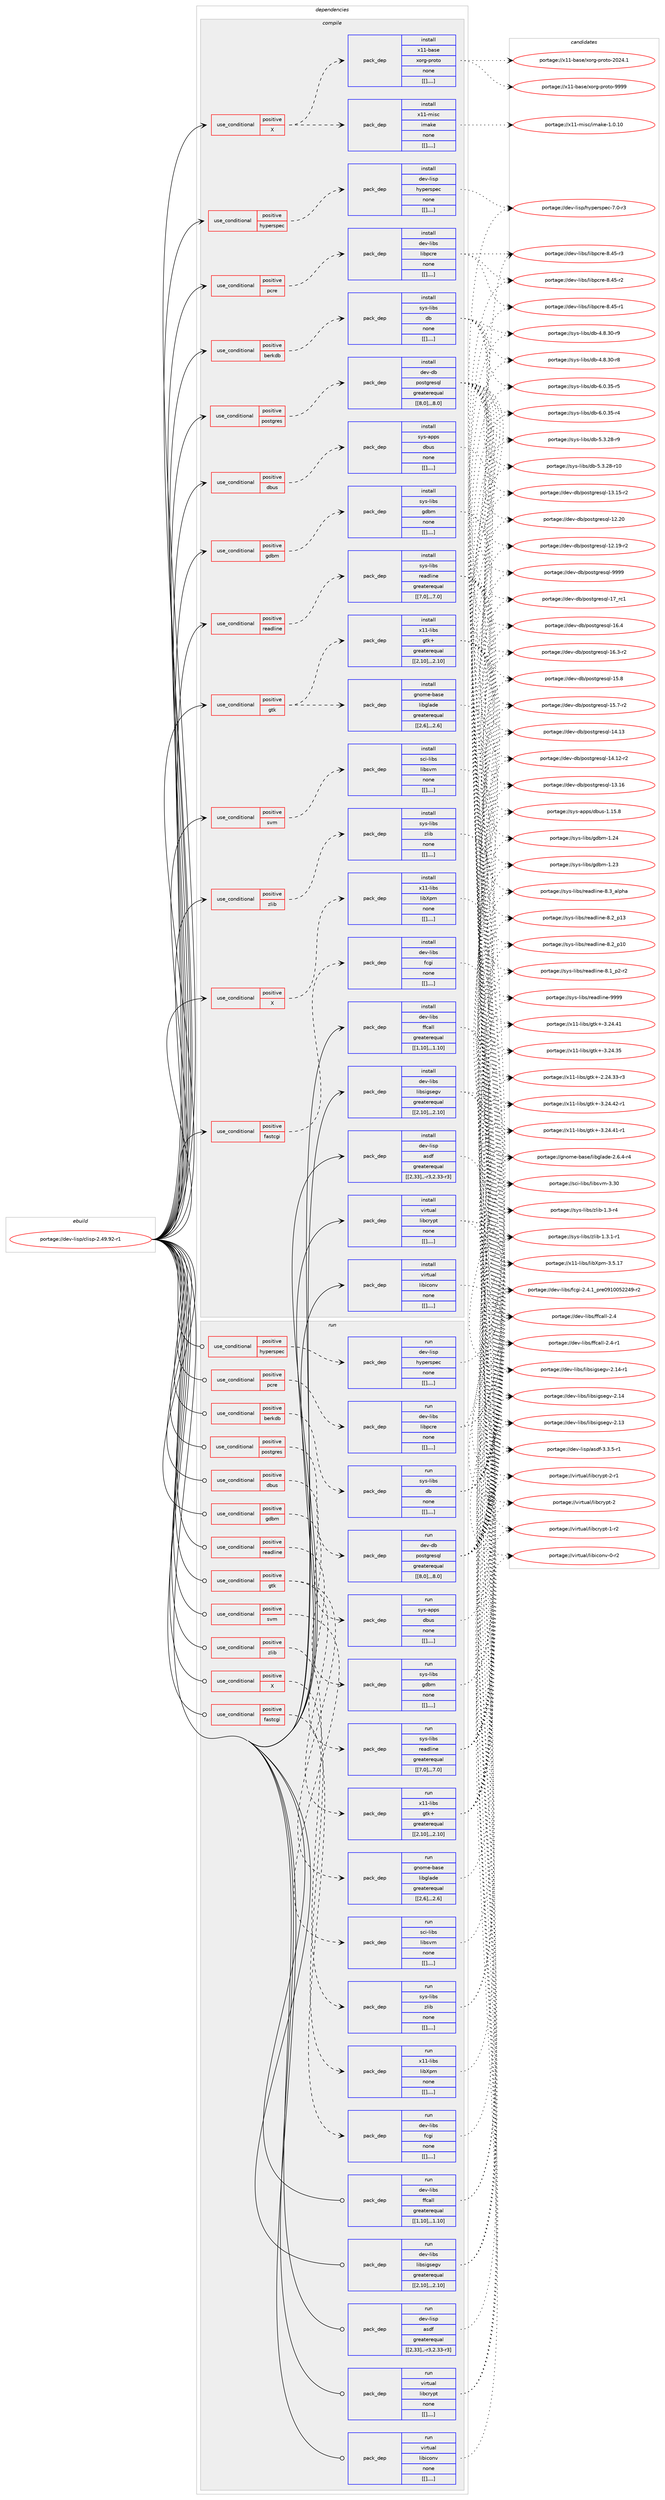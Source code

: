 digraph prolog {

# *************
# Graph options
# *************

newrank=true;
concentrate=true;
compound=true;
graph [rankdir=LR,fontname=Helvetica,fontsize=10,ranksep=1.5];#, ranksep=2.5, nodesep=0.2];
edge  [arrowhead=vee];
node  [fontname=Helvetica,fontsize=10];

# **********
# The ebuild
# **********

subgraph cluster_leftcol {
color=gray;
label=<<i>ebuild</i>>;
id [label="portage://dev-lisp/clisp-2.49.92-r1", color=red, width=4, href="../dev-lisp/clisp-2.49.92-r1.svg"];
}

# ****************
# The dependencies
# ****************

subgraph cluster_midcol {
color=gray;
label=<<i>dependencies</i>>;
subgraph cluster_compile {
fillcolor="#eeeeee";
style=filled;
label=<<i>compile</i>>;
subgraph cond29333 {
dependency116815 [label=<<TABLE BORDER="0" CELLBORDER="1" CELLSPACING="0" CELLPADDING="4"><TR><TD ROWSPAN="3" CELLPADDING="10">use_conditional</TD></TR><TR><TD>positive</TD></TR><TR><TD>X</TD></TR></TABLE>>, shape=none, color=red];
subgraph pack86314 {
dependency116816 [label=<<TABLE BORDER="0" CELLBORDER="1" CELLSPACING="0" CELLPADDING="4" WIDTH="220"><TR><TD ROWSPAN="6" CELLPADDING="30">pack_dep</TD></TR><TR><TD WIDTH="110">install</TD></TR><TR><TD>x11-base</TD></TR><TR><TD>xorg-proto</TD></TR><TR><TD>none</TD></TR><TR><TD>[[],,,,]</TD></TR></TABLE>>, shape=none, color=blue];
}
dependency116815:e -> dependency116816:w [weight=20,style="dashed",arrowhead="vee"];
subgraph pack86315 {
dependency116817 [label=<<TABLE BORDER="0" CELLBORDER="1" CELLSPACING="0" CELLPADDING="4" WIDTH="220"><TR><TD ROWSPAN="6" CELLPADDING="30">pack_dep</TD></TR><TR><TD WIDTH="110">install</TD></TR><TR><TD>x11-misc</TD></TR><TR><TD>imake</TD></TR><TR><TD>none</TD></TR><TR><TD>[[],,,,]</TD></TR></TABLE>>, shape=none, color=blue];
}
dependency116815:e -> dependency116817:w [weight=20,style="dashed",arrowhead="vee"];
}
id:e -> dependency116815:w [weight=20,style="solid",arrowhead="vee"];
subgraph cond29334 {
dependency116818 [label=<<TABLE BORDER="0" CELLBORDER="1" CELLSPACING="0" CELLPADDING="4"><TR><TD ROWSPAN="3" CELLPADDING="10">use_conditional</TD></TR><TR><TD>positive</TD></TR><TR><TD>X</TD></TR></TABLE>>, shape=none, color=red];
subgraph pack86316 {
dependency116819 [label=<<TABLE BORDER="0" CELLBORDER="1" CELLSPACING="0" CELLPADDING="4" WIDTH="220"><TR><TD ROWSPAN="6" CELLPADDING="30">pack_dep</TD></TR><TR><TD WIDTH="110">install</TD></TR><TR><TD>x11-libs</TD></TR><TR><TD>libXpm</TD></TR><TR><TD>none</TD></TR><TR><TD>[[],,,,]</TD></TR></TABLE>>, shape=none, color=blue];
}
dependency116818:e -> dependency116819:w [weight=20,style="dashed",arrowhead="vee"];
}
id:e -> dependency116818:w [weight=20,style="solid",arrowhead="vee"];
subgraph cond29335 {
dependency116820 [label=<<TABLE BORDER="0" CELLBORDER="1" CELLSPACING="0" CELLPADDING="4"><TR><TD ROWSPAN="3" CELLPADDING="10">use_conditional</TD></TR><TR><TD>positive</TD></TR><TR><TD>berkdb</TD></TR></TABLE>>, shape=none, color=red];
subgraph pack86317 {
dependency116821 [label=<<TABLE BORDER="0" CELLBORDER="1" CELLSPACING="0" CELLPADDING="4" WIDTH="220"><TR><TD ROWSPAN="6" CELLPADDING="30">pack_dep</TD></TR><TR><TD WIDTH="110">install</TD></TR><TR><TD>sys-libs</TD></TR><TR><TD>db</TD></TR><TR><TD>none</TD></TR><TR><TD>[[],,,,]</TD></TR></TABLE>>, shape=none, color=blue];
}
dependency116820:e -> dependency116821:w [weight=20,style="dashed",arrowhead="vee"];
}
id:e -> dependency116820:w [weight=20,style="solid",arrowhead="vee"];
subgraph cond29336 {
dependency116822 [label=<<TABLE BORDER="0" CELLBORDER="1" CELLSPACING="0" CELLPADDING="4"><TR><TD ROWSPAN="3" CELLPADDING="10">use_conditional</TD></TR><TR><TD>positive</TD></TR><TR><TD>dbus</TD></TR></TABLE>>, shape=none, color=red];
subgraph pack86318 {
dependency116823 [label=<<TABLE BORDER="0" CELLBORDER="1" CELLSPACING="0" CELLPADDING="4" WIDTH="220"><TR><TD ROWSPAN="6" CELLPADDING="30">pack_dep</TD></TR><TR><TD WIDTH="110">install</TD></TR><TR><TD>sys-apps</TD></TR><TR><TD>dbus</TD></TR><TR><TD>none</TD></TR><TR><TD>[[],,,,]</TD></TR></TABLE>>, shape=none, color=blue];
}
dependency116822:e -> dependency116823:w [weight=20,style="dashed",arrowhead="vee"];
}
id:e -> dependency116822:w [weight=20,style="solid",arrowhead="vee"];
subgraph cond29337 {
dependency116824 [label=<<TABLE BORDER="0" CELLBORDER="1" CELLSPACING="0" CELLPADDING="4"><TR><TD ROWSPAN="3" CELLPADDING="10">use_conditional</TD></TR><TR><TD>positive</TD></TR><TR><TD>fastcgi</TD></TR></TABLE>>, shape=none, color=red];
subgraph pack86319 {
dependency116825 [label=<<TABLE BORDER="0" CELLBORDER="1" CELLSPACING="0" CELLPADDING="4" WIDTH="220"><TR><TD ROWSPAN="6" CELLPADDING="30">pack_dep</TD></TR><TR><TD WIDTH="110">install</TD></TR><TR><TD>dev-libs</TD></TR><TR><TD>fcgi</TD></TR><TR><TD>none</TD></TR><TR><TD>[[],,,,]</TD></TR></TABLE>>, shape=none, color=blue];
}
dependency116824:e -> dependency116825:w [weight=20,style="dashed",arrowhead="vee"];
}
id:e -> dependency116824:w [weight=20,style="solid",arrowhead="vee"];
subgraph cond29338 {
dependency116826 [label=<<TABLE BORDER="0" CELLBORDER="1" CELLSPACING="0" CELLPADDING="4"><TR><TD ROWSPAN="3" CELLPADDING="10">use_conditional</TD></TR><TR><TD>positive</TD></TR><TR><TD>gdbm</TD></TR></TABLE>>, shape=none, color=red];
subgraph pack86320 {
dependency116827 [label=<<TABLE BORDER="0" CELLBORDER="1" CELLSPACING="0" CELLPADDING="4" WIDTH="220"><TR><TD ROWSPAN="6" CELLPADDING="30">pack_dep</TD></TR><TR><TD WIDTH="110">install</TD></TR><TR><TD>sys-libs</TD></TR><TR><TD>gdbm</TD></TR><TR><TD>none</TD></TR><TR><TD>[[],,,,]</TD></TR></TABLE>>, shape=none, color=blue];
}
dependency116826:e -> dependency116827:w [weight=20,style="dashed",arrowhead="vee"];
}
id:e -> dependency116826:w [weight=20,style="solid",arrowhead="vee"];
subgraph cond29339 {
dependency116828 [label=<<TABLE BORDER="0" CELLBORDER="1" CELLSPACING="0" CELLPADDING="4"><TR><TD ROWSPAN="3" CELLPADDING="10">use_conditional</TD></TR><TR><TD>positive</TD></TR><TR><TD>gtk</TD></TR></TABLE>>, shape=none, color=red];
subgraph pack86321 {
dependency116829 [label=<<TABLE BORDER="0" CELLBORDER="1" CELLSPACING="0" CELLPADDING="4" WIDTH="220"><TR><TD ROWSPAN="6" CELLPADDING="30">pack_dep</TD></TR><TR><TD WIDTH="110">install</TD></TR><TR><TD>x11-libs</TD></TR><TR><TD>gtk+</TD></TR><TR><TD>greaterequal</TD></TR><TR><TD>[[2,10],,,2.10]</TD></TR></TABLE>>, shape=none, color=blue];
}
dependency116828:e -> dependency116829:w [weight=20,style="dashed",arrowhead="vee"];
subgraph pack86322 {
dependency116830 [label=<<TABLE BORDER="0" CELLBORDER="1" CELLSPACING="0" CELLPADDING="4" WIDTH="220"><TR><TD ROWSPAN="6" CELLPADDING="30">pack_dep</TD></TR><TR><TD WIDTH="110">install</TD></TR><TR><TD>gnome-base</TD></TR><TR><TD>libglade</TD></TR><TR><TD>greaterequal</TD></TR><TR><TD>[[2,6],,,2.6]</TD></TR></TABLE>>, shape=none, color=blue];
}
dependency116828:e -> dependency116830:w [weight=20,style="dashed",arrowhead="vee"];
}
id:e -> dependency116828:w [weight=20,style="solid",arrowhead="vee"];
subgraph cond29340 {
dependency116831 [label=<<TABLE BORDER="0" CELLBORDER="1" CELLSPACING="0" CELLPADDING="4"><TR><TD ROWSPAN="3" CELLPADDING="10">use_conditional</TD></TR><TR><TD>positive</TD></TR><TR><TD>hyperspec</TD></TR></TABLE>>, shape=none, color=red];
subgraph pack86323 {
dependency116832 [label=<<TABLE BORDER="0" CELLBORDER="1" CELLSPACING="0" CELLPADDING="4" WIDTH="220"><TR><TD ROWSPAN="6" CELLPADDING="30">pack_dep</TD></TR><TR><TD WIDTH="110">install</TD></TR><TR><TD>dev-lisp</TD></TR><TR><TD>hyperspec</TD></TR><TR><TD>none</TD></TR><TR><TD>[[],,,,]</TD></TR></TABLE>>, shape=none, color=blue];
}
dependency116831:e -> dependency116832:w [weight=20,style="dashed",arrowhead="vee"];
}
id:e -> dependency116831:w [weight=20,style="solid",arrowhead="vee"];
subgraph cond29341 {
dependency116833 [label=<<TABLE BORDER="0" CELLBORDER="1" CELLSPACING="0" CELLPADDING="4"><TR><TD ROWSPAN="3" CELLPADDING="10">use_conditional</TD></TR><TR><TD>positive</TD></TR><TR><TD>pcre</TD></TR></TABLE>>, shape=none, color=red];
subgraph pack86324 {
dependency116834 [label=<<TABLE BORDER="0" CELLBORDER="1" CELLSPACING="0" CELLPADDING="4" WIDTH="220"><TR><TD ROWSPAN="6" CELLPADDING="30">pack_dep</TD></TR><TR><TD WIDTH="110">install</TD></TR><TR><TD>dev-libs</TD></TR><TR><TD>libpcre</TD></TR><TR><TD>none</TD></TR><TR><TD>[[],,,,]</TD></TR></TABLE>>, shape=none, color=blue];
}
dependency116833:e -> dependency116834:w [weight=20,style="dashed",arrowhead="vee"];
}
id:e -> dependency116833:w [weight=20,style="solid",arrowhead="vee"];
subgraph cond29342 {
dependency116835 [label=<<TABLE BORDER="0" CELLBORDER="1" CELLSPACING="0" CELLPADDING="4"><TR><TD ROWSPAN="3" CELLPADDING="10">use_conditional</TD></TR><TR><TD>positive</TD></TR><TR><TD>postgres</TD></TR></TABLE>>, shape=none, color=red];
subgraph pack86325 {
dependency116836 [label=<<TABLE BORDER="0" CELLBORDER="1" CELLSPACING="0" CELLPADDING="4" WIDTH="220"><TR><TD ROWSPAN="6" CELLPADDING="30">pack_dep</TD></TR><TR><TD WIDTH="110">install</TD></TR><TR><TD>dev-db</TD></TR><TR><TD>postgresql</TD></TR><TR><TD>greaterequal</TD></TR><TR><TD>[[8,0],,,8.0]</TD></TR></TABLE>>, shape=none, color=blue];
}
dependency116835:e -> dependency116836:w [weight=20,style="dashed",arrowhead="vee"];
}
id:e -> dependency116835:w [weight=20,style="solid",arrowhead="vee"];
subgraph cond29343 {
dependency116837 [label=<<TABLE BORDER="0" CELLBORDER="1" CELLSPACING="0" CELLPADDING="4"><TR><TD ROWSPAN="3" CELLPADDING="10">use_conditional</TD></TR><TR><TD>positive</TD></TR><TR><TD>readline</TD></TR></TABLE>>, shape=none, color=red];
subgraph pack86326 {
dependency116838 [label=<<TABLE BORDER="0" CELLBORDER="1" CELLSPACING="0" CELLPADDING="4" WIDTH="220"><TR><TD ROWSPAN="6" CELLPADDING="30">pack_dep</TD></TR><TR><TD WIDTH="110">install</TD></TR><TR><TD>sys-libs</TD></TR><TR><TD>readline</TD></TR><TR><TD>greaterequal</TD></TR><TR><TD>[[7,0],,,7.0]</TD></TR></TABLE>>, shape=none, color=blue];
}
dependency116837:e -> dependency116838:w [weight=20,style="dashed",arrowhead="vee"];
}
id:e -> dependency116837:w [weight=20,style="solid",arrowhead="vee"];
subgraph cond29344 {
dependency116839 [label=<<TABLE BORDER="0" CELLBORDER="1" CELLSPACING="0" CELLPADDING="4"><TR><TD ROWSPAN="3" CELLPADDING="10">use_conditional</TD></TR><TR><TD>positive</TD></TR><TR><TD>svm</TD></TR></TABLE>>, shape=none, color=red];
subgraph pack86327 {
dependency116840 [label=<<TABLE BORDER="0" CELLBORDER="1" CELLSPACING="0" CELLPADDING="4" WIDTH="220"><TR><TD ROWSPAN="6" CELLPADDING="30">pack_dep</TD></TR><TR><TD WIDTH="110">install</TD></TR><TR><TD>sci-libs</TD></TR><TR><TD>libsvm</TD></TR><TR><TD>none</TD></TR><TR><TD>[[],,,,]</TD></TR></TABLE>>, shape=none, color=blue];
}
dependency116839:e -> dependency116840:w [weight=20,style="dashed",arrowhead="vee"];
}
id:e -> dependency116839:w [weight=20,style="solid",arrowhead="vee"];
subgraph cond29345 {
dependency116841 [label=<<TABLE BORDER="0" CELLBORDER="1" CELLSPACING="0" CELLPADDING="4"><TR><TD ROWSPAN="3" CELLPADDING="10">use_conditional</TD></TR><TR><TD>positive</TD></TR><TR><TD>zlib</TD></TR></TABLE>>, shape=none, color=red];
subgraph pack86328 {
dependency116842 [label=<<TABLE BORDER="0" CELLBORDER="1" CELLSPACING="0" CELLPADDING="4" WIDTH="220"><TR><TD ROWSPAN="6" CELLPADDING="30">pack_dep</TD></TR><TR><TD WIDTH="110">install</TD></TR><TR><TD>sys-libs</TD></TR><TR><TD>zlib</TD></TR><TR><TD>none</TD></TR><TR><TD>[[],,,,]</TD></TR></TABLE>>, shape=none, color=blue];
}
dependency116841:e -> dependency116842:w [weight=20,style="dashed",arrowhead="vee"];
}
id:e -> dependency116841:w [weight=20,style="solid",arrowhead="vee"];
subgraph pack86329 {
dependency116843 [label=<<TABLE BORDER="0" CELLBORDER="1" CELLSPACING="0" CELLPADDING="4" WIDTH="220"><TR><TD ROWSPAN="6" CELLPADDING="30">pack_dep</TD></TR><TR><TD WIDTH="110">install</TD></TR><TR><TD>dev-libs</TD></TR><TR><TD>ffcall</TD></TR><TR><TD>greaterequal</TD></TR><TR><TD>[[1,10],,,1.10]</TD></TR></TABLE>>, shape=none, color=blue];
}
id:e -> dependency116843:w [weight=20,style="solid",arrowhead="vee"];
subgraph pack86330 {
dependency116844 [label=<<TABLE BORDER="0" CELLBORDER="1" CELLSPACING="0" CELLPADDING="4" WIDTH="220"><TR><TD ROWSPAN="6" CELLPADDING="30">pack_dep</TD></TR><TR><TD WIDTH="110">install</TD></TR><TR><TD>dev-libs</TD></TR><TR><TD>libsigsegv</TD></TR><TR><TD>greaterequal</TD></TR><TR><TD>[[2,10],,,2.10]</TD></TR></TABLE>>, shape=none, color=blue];
}
id:e -> dependency116844:w [weight=20,style="solid",arrowhead="vee"];
subgraph pack86331 {
dependency116845 [label=<<TABLE BORDER="0" CELLBORDER="1" CELLSPACING="0" CELLPADDING="4" WIDTH="220"><TR><TD ROWSPAN="6" CELLPADDING="30">pack_dep</TD></TR><TR><TD WIDTH="110">install</TD></TR><TR><TD>dev-lisp</TD></TR><TR><TD>asdf</TD></TR><TR><TD>greaterequal</TD></TR><TR><TD>[[2,33],,-r3,2.33-r3]</TD></TR></TABLE>>, shape=none, color=blue];
}
id:e -> dependency116845:w [weight=20,style="solid",arrowhead="vee"];
subgraph pack86332 {
dependency116846 [label=<<TABLE BORDER="0" CELLBORDER="1" CELLSPACING="0" CELLPADDING="4" WIDTH="220"><TR><TD ROWSPAN="6" CELLPADDING="30">pack_dep</TD></TR><TR><TD WIDTH="110">install</TD></TR><TR><TD>virtual</TD></TR><TR><TD>libcrypt</TD></TR><TR><TD>none</TD></TR><TR><TD>[[],,,,]</TD></TR></TABLE>>, shape=none, color=blue];
}
id:e -> dependency116846:w [weight=20,style="solid",arrowhead="vee"];
subgraph pack86333 {
dependency116847 [label=<<TABLE BORDER="0" CELLBORDER="1" CELLSPACING="0" CELLPADDING="4" WIDTH="220"><TR><TD ROWSPAN="6" CELLPADDING="30">pack_dep</TD></TR><TR><TD WIDTH="110">install</TD></TR><TR><TD>virtual</TD></TR><TR><TD>libiconv</TD></TR><TR><TD>none</TD></TR><TR><TD>[[],,,,]</TD></TR></TABLE>>, shape=none, color=blue];
}
id:e -> dependency116847:w [weight=20,style="solid",arrowhead="vee"];
}
subgraph cluster_compileandrun {
fillcolor="#eeeeee";
style=filled;
label=<<i>compile and run</i>>;
}
subgraph cluster_run {
fillcolor="#eeeeee";
style=filled;
label=<<i>run</i>>;
subgraph cond29346 {
dependency116848 [label=<<TABLE BORDER="0" CELLBORDER="1" CELLSPACING="0" CELLPADDING="4"><TR><TD ROWSPAN="3" CELLPADDING="10">use_conditional</TD></TR><TR><TD>positive</TD></TR><TR><TD>X</TD></TR></TABLE>>, shape=none, color=red];
subgraph pack86334 {
dependency116849 [label=<<TABLE BORDER="0" CELLBORDER="1" CELLSPACING="0" CELLPADDING="4" WIDTH="220"><TR><TD ROWSPAN="6" CELLPADDING="30">pack_dep</TD></TR><TR><TD WIDTH="110">run</TD></TR><TR><TD>x11-libs</TD></TR><TR><TD>libXpm</TD></TR><TR><TD>none</TD></TR><TR><TD>[[],,,,]</TD></TR></TABLE>>, shape=none, color=blue];
}
dependency116848:e -> dependency116849:w [weight=20,style="dashed",arrowhead="vee"];
}
id:e -> dependency116848:w [weight=20,style="solid",arrowhead="odot"];
subgraph cond29347 {
dependency116850 [label=<<TABLE BORDER="0" CELLBORDER="1" CELLSPACING="0" CELLPADDING="4"><TR><TD ROWSPAN="3" CELLPADDING="10">use_conditional</TD></TR><TR><TD>positive</TD></TR><TR><TD>berkdb</TD></TR></TABLE>>, shape=none, color=red];
subgraph pack86335 {
dependency116851 [label=<<TABLE BORDER="0" CELLBORDER="1" CELLSPACING="0" CELLPADDING="4" WIDTH="220"><TR><TD ROWSPAN="6" CELLPADDING="30">pack_dep</TD></TR><TR><TD WIDTH="110">run</TD></TR><TR><TD>sys-libs</TD></TR><TR><TD>db</TD></TR><TR><TD>none</TD></TR><TR><TD>[[],,,,]</TD></TR></TABLE>>, shape=none, color=blue];
}
dependency116850:e -> dependency116851:w [weight=20,style="dashed",arrowhead="vee"];
}
id:e -> dependency116850:w [weight=20,style="solid",arrowhead="odot"];
subgraph cond29348 {
dependency116852 [label=<<TABLE BORDER="0" CELLBORDER="1" CELLSPACING="0" CELLPADDING="4"><TR><TD ROWSPAN="3" CELLPADDING="10">use_conditional</TD></TR><TR><TD>positive</TD></TR><TR><TD>dbus</TD></TR></TABLE>>, shape=none, color=red];
subgraph pack86336 {
dependency116853 [label=<<TABLE BORDER="0" CELLBORDER="1" CELLSPACING="0" CELLPADDING="4" WIDTH="220"><TR><TD ROWSPAN="6" CELLPADDING="30">pack_dep</TD></TR><TR><TD WIDTH="110">run</TD></TR><TR><TD>sys-apps</TD></TR><TR><TD>dbus</TD></TR><TR><TD>none</TD></TR><TR><TD>[[],,,,]</TD></TR></TABLE>>, shape=none, color=blue];
}
dependency116852:e -> dependency116853:w [weight=20,style="dashed",arrowhead="vee"];
}
id:e -> dependency116852:w [weight=20,style="solid",arrowhead="odot"];
subgraph cond29349 {
dependency116854 [label=<<TABLE BORDER="0" CELLBORDER="1" CELLSPACING="0" CELLPADDING="4"><TR><TD ROWSPAN="3" CELLPADDING="10">use_conditional</TD></TR><TR><TD>positive</TD></TR><TR><TD>fastcgi</TD></TR></TABLE>>, shape=none, color=red];
subgraph pack86337 {
dependency116855 [label=<<TABLE BORDER="0" CELLBORDER="1" CELLSPACING="0" CELLPADDING="4" WIDTH="220"><TR><TD ROWSPAN="6" CELLPADDING="30">pack_dep</TD></TR><TR><TD WIDTH="110">run</TD></TR><TR><TD>dev-libs</TD></TR><TR><TD>fcgi</TD></TR><TR><TD>none</TD></TR><TR><TD>[[],,,,]</TD></TR></TABLE>>, shape=none, color=blue];
}
dependency116854:e -> dependency116855:w [weight=20,style="dashed",arrowhead="vee"];
}
id:e -> dependency116854:w [weight=20,style="solid",arrowhead="odot"];
subgraph cond29350 {
dependency116856 [label=<<TABLE BORDER="0" CELLBORDER="1" CELLSPACING="0" CELLPADDING="4"><TR><TD ROWSPAN="3" CELLPADDING="10">use_conditional</TD></TR><TR><TD>positive</TD></TR><TR><TD>gdbm</TD></TR></TABLE>>, shape=none, color=red];
subgraph pack86338 {
dependency116857 [label=<<TABLE BORDER="0" CELLBORDER="1" CELLSPACING="0" CELLPADDING="4" WIDTH="220"><TR><TD ROWSPAN="6" CELLPADDING="30">pack_dep</TD></TR><TR><TD WIDTH="110">run</TD></TR><TR><TD>sys-libs</TD></TR><TR><TD>gdbm</TD></TR><TR><TD>none</TD></TR><TR><TD>[[],,,,]</TD></TR></TABLE>>, shape=none, color=blue];
}
dependency116856:e -> dependency116857:w [weight=20,style="dashed",arrowhead="vee"];
}
id:e -> dependency116856:w [weight=20,style="solid",arrowhead="odot"];
subgraph cond29351 {
dependency116858 [label=<<TABLE BORDER="0" CELLBORDER="1" CELLSPACING="0" CELLPADDING="4"><TR><TD ROWSPAN="3" CELLPADDING="10">use_conditional</TD></TR><TR><TD>positive</TD></TR><TR><TD>gtk</TD></TR></TABLE>>, shape=none, color=red];
subgraph pack86339 {
dependency116859 [label=<<TABLE BORDER="0" CELLBORDER="1" CELLSPACING="0" CELLPADDING="4" WIDTH="220"><TR><TD ROWSPAN="6" CELLPADDING="30">pack_dep</TD></TR><TR><TD WIDTH="110">run</TD></TR><TR><TD>x11-libs</TD></TR><TR><TD>gtk+</TD></TR><TR><TD>greaterequal</TD></TR><TR><TD>[[2,10],,,2.10]</TD></TR></TABLE>>, shape=none, color=blue];
}
dependency116858:e -> dependency116859:w [weight=20,style="dashed",arrowhead="vee"];
subgraph pack86340 {
dependency116860 [label=<<TABLE BORDER="0" CELLBORDER="1" CELLSPACING="0" CELLPADDING="4" WIDTH="220"><TR><TD ROWSPAN="6" CELLPADDING="30">pack_dep</TD></TR><TR><TD WIDTH="110">run</TD></TR><TR><TD>gnome-base</TD></TR><TR><TD>libglade</TD></TR><TR><TD>greaterequal</TD></TR><TR><TD>[[2,6],,,2.6]</TD></TR></TABLE>>, shape=none, color=blue];
}
dependency116858:e -> dependency116860:w [weight=20,style="dashed",arrowhead="vee"];
}
id:e -> dependency116858:w [weight=20,style="solid",arrowhead="odot"];
subgraph cond29352 {
dependency116861 [label=<<TABLE BORDER="0" CELLBORDER="1" CELLSPACING="0" CELLPADDING="4"><TR><TD ROWSPAN="3" CELLPADDING="10">use_conditional</TD></TR><TR><TD>positive</TD></TR><TR><TD>hyperspec</TD></TR></TABLE>>, shape=none, color=red];
subgraph pack86341 {
dependency116862 [label=<<TABLE BORDER="0" CELLBORDER="1" CELLSPACING="0" CELLPADDING="4" WIDTH="220"><TR><TD ROWSPAN="6" CELLPADDING="30">pack_dep</TD></TR><TR><TD WIDTH="110">run</TD></TR><TR><TD>dev-lisp</TD></TR><TR><TD>hyperspec</TD></TR><TR><TD>none</TD></TR><TR><TD>[[],,,,]</TD></TR></TABLE>>, shape=none, color=blue];
}
dependency116861:e -> dependency116862:w [weight=20,style="dashed",arrowhead="vee"];
}
id:e -> dependency116861:w [weight=20,style="solid",arrowhead="odot"];
subgraph cond29353 {
dependency116863 [label=<<TABLE BORDER="0" CELLBORDER="1" CELLSPACING="0" CELLPADDING="4"><TR><TD ROWSPAN="3" CELLPADDING="10">use_conditional</TD></TR><TR><TD>positive</TD></TR><TR><TD>pcre</TD></TR></TABLE>>, shape=none, color=red];
subgraph pack86342 {
dependency116864 [label=<<TABLE BORDER="0" CELLBORDER="1" CELLSPACING="0" CELLPADDING="4" WIDTH="220"><TR><TD ROWSPAN="6" CELLPADDING="30">pack_dep</TD></TR><TR><TD WIDTH="110">run</TD></TR><TR><TD>dev-libs</TD></TR><TR><TD>libpcre</TD></TR><TR><TD>none</TD></TR><TR><TD>[[],,,,]</TD></TR></TABLE>>, shape=none, color=blue];
}
dependency116863:e -> dependency116864:w [weight=20,style="dashed",arrowhead="vee"];
}
id:e -> dependency116863:w [weight=20,style="solid",arrowhead="odot"];
subgraph cond29354 {
dependency116865 [label=<<TABLE BORDER="0" CELLBORDER="1" CELLSPACING="0" CELLPADDING="4"><TR><TD ROWSPAN="3" CELLPADDING="10">use_conditional</TD></TR><TR><TD>positive</TD></TR><TR><TD>postgres</TD></TR></TABLE>>, shape=none, color=red];
subgraph pack86343 {
dependency116866 [label=<<TABLE BORDER="0" CELLBORDER="1" CELLSPACING="0" CELLPADDING="4" WIDTH="220"><TR><TD ROWSPAN="6" CELLPADDING="30">pack_dep</TD></TR><TR><TD WIDTH="110">run</TD></TR><TR><TD>dev-db</TD></TR><TR><TD>postgresql</TD></TR><TR><TD>greaterequal</TD></TR><TR><TD>[[8,0],,,8.0]</TD></TR></TABLE>>, shape=none, color=blue];
}
dependency116865:e -> dependency116866:w [weight=20,style="dashed",arrowhead="vee"];
}
id:e -> dependency116865:w [weight=20,style="solid",arrowhead="odot"];
subgraph cond29355 {
dependency116867 [label=<<TABLE BORDER="0" CELLBORDER="1" CELLSPACING="0" CELLPADDING="4"><TR><TD ROWSPAN="3" CELLPADDING="10">use_conditional</TD></TR><TR><TD>positive</TD></TR><TR><TD>readline</TD></TR></TABLE>>, shape=none, color=red];
subgraph pack86344 {
dependency116868 [label=<<TABLE BORDER="0" CELLBORDER="1" CELLSPACING="0" CELLPADDING="4" WIDTH="220"><TR><TD ROWSPAN="6" CELLPADDING="30">pack_dep</TD></TR><TR><TD WIDTH="110">run</TD></TR><TR><TD>sys-libs</TD></TR><TR><TD>readline</TD></TR><TR><TD>greaterequal</TD></TR><TR><TD>[[7,0],,,7.0]</TD></TR></TABLE>>, shape=none, color=blue];
}
dependency116867:e -> dependency116868:w [weight=20,style="dashed",arrowhead="vee"];
}
id:e -> dependency116867:w [weight=20,style="solid",arrowhead="odot"];
subgraph cond29356 {
dependency116869 [label=<<TABLE BORDER="0" CELLBORDER="1" CELLSPACING="0" CELLPADDING="4"><TR><TD ROWSPAN="3" CELLPADDING="10">use_conditional</TD></TR><TR><TD>positive</TD></TR><TR><TD>svm</TD></TR></TABLE>>, shape=none, color=red];
subgraph pack86345 {
dependency116870 [label=<<TABLE BORDER="0" CELLBORDER="1" CELLSPACING="0" CELLPADDING="4" WIDTH="220"><TR><TD ROWSPAN="6" CELLPADDING="30">pack_dep</TD></TR><TR><TD WIDTH="110">run</TD></TR><TR><TD>sci-libs</TD></TR><TR><TD>libsvm</TD></TR><TR><TD>none</TD></TR><TR><TD>[[],,,,]</TD></TR></TABLE>>, shape=none, color=blue];
}
dependency116869:e -> dependency116870:w [weight=20,style="dashed",arrowhead="vee"];
}
id:e -> dependency116869:w [weight=20,style="solid",arrowhead="odot"];
subgraph cond29357 {
dependency116871 [label=<<TABLE BORDER="0" CELLBORDER="1" CELLSPACING="0" CELLPADDING="4"><TR><TD ROWSPAN="3" CELLPADDING="10">use_conditional</TD></TR><TR><TD>positive</TD></TR><TR><TD>zlib</TD></TR></TABLE>>, shape=none, color=red];
subgraph pack86346 {
dependency116872 [label=<<TABLE BORDER="0" CELLBORDER="1" CELLSPACING="0" CELLPADDING="4" WIDTH="220"><TR><TD ROWSPAN="6" CELLPADDING="30">pack_dep</TD></TR><TR><TD WIDTH="110">run</TD></TR><TR><TD>sys-libs</TD></TR><TR><TD>zlib</TD></TR><TR><TD>none</TD></TR><TR><TD>[[],,,,]</TD></TR></TABLE>>, shape=none, color=blue];
}
dependency116871:e -> dependency116872:w [weight=20,style="dashed",arrowhead="vee"];
}
id:e -> dependency116871:w [weight=20,style="solid",arrowhead="odot"];
subgraph pack86347 {
dependency116873 [label=<<TABLE BORDER="0" CELLBORDER="1" CELLSPACING="0" CELLPADDING="4" WIDTH="220"><TR><TD ROWSPAN="6" CELLPADDING="30">pack_dep</TD></TR><TR><TD WIDTH="110">run</TD></TR><TR><TD>dev-libs</TD></TR><TR><TD>ffcall</TD></TR><TR><TD>greaterequal</TD></TR><TR><TD>[[1,10],,,1.10]</TD></TR></TABLE>>, shape=none, color=blue];
}
id:e -> dependency116873:w [weight=20,style="solid",arrowhead="odot"];
subgraph pack86348 {
dependency116874 [label=<<TABLE BORDER="0" CELLBORDER="1" CELLSPACING="0" CELLPADDING="4" WIDTH="220"><TR><TD ROWSPAN="6" CELLPADDING="30">pack_dep</TD></TR><TR><TD WIDTH="110">run</TD></TR><TR><TD>dev-libs</TD></TR><TR><TD>libsigsegv</TD></TR><TR><TD>greaterequal</TD></TR><TR><TD>[[2,10],,,2.10]</TD></TR></TABLE>>, shape=none, color=blue];
}
id:e -> dependency116874:w [weight=20,style="solid",arrowhead="odot"];
subgraph pack86349 {
dependency116875 [label=<<TABLE BORDER="0" CELLBORDER="1" CELLSPACING="0" CELLPADDING="4" WIDTH="220"><TR><TD ROWSPAN="6" CELLPADDING="30">pack_dep</TD></TR><TR><TD WIDTH="110">run</TD></TR><TR><TD>dev-lisp</TD></TR><TR><TD>asdf</TD></TR><TR><TD>greaterequal</TD></TR><TR><TD>[[2,33],,-r3,2.33-r3]</TD></TR></TABLE>>, shape=none, color=blue];
}
id:e -> dependency116875:w [weight=20,style="solid",arrowhead="odot"];
subgraph pack86350 {
dependency116876 [label=<<TABLE BORDER="0" CELLBORDER="1" CELLSPACING="0" CELLPADDING="4" WIDTH="220"><TR><TD ROWSPAN="6" CELLPADDING="30">pack_dep</TD></TR><TR><TD WIDTH="110">run</TD></TR><TR><TD>virtual</TD></TR><TR><TD>libcrypt</TD></TR><TR><TD>none</TD></TR><TR><TD>[[],,,,]</TD></TR></TABLE>>, shape=none, color=blue];
}
id:e -> dependency116876:w [weight=20,style="solid",arrowhead="odot"];
subgraph pack86351 {
dependency116877 [label=<<TABLE BORDER="0" CELLBORDER="1" CELLSPACING="0" CELLPADDING="4" WIDTH="220"><TR><TD ROWSPAN="6" CELLPADDING="30">pack_dep</TD></TR><TR><TD WIDTH="110">run</TD></TR><TR><TD>virtual</TD></TR><TR><TD>libiconv</TD></TR><TR><TD>none</TD></TR><TR><TD>[[],,,,]</TD></TR></TABLE>>, shape=none, color=blue];
}
id:e -> dependency116877:w [weight=20,style="solid",arrowhead="odot"];
}
}

# **************
# The candidates
# **************

subgraph cluster_choices {
rank=same;
color=gray;
label=<<i>candidates</i>>;

subgraph choice86314 {
color=black;
nodesep=1;
choice120494945989711510147120111114103451121141111161114557575757 [label="portage://x11-base/xorg-proto-9999", color=red, width=4,href="../x11-base/xorg-proto-9999.svg"];
choice1204949459897115101471201111141034511211411111611145504850524649 [label="portage://x11-base/xorg-proto-2024.1", color=red, width=4,href="../x11-base/xorg-proto-2024.1.svg"];
dependency116816:e -> choice120494945989711510147120111114103451121141111161114557575757:w [style=dotted,weight="100"];
dependency116816:e -> choice1204949459897115101471201111141034511211411111611145504850524649:w [style=dotted,weight="100"];
}
subgraph choice86315 {
color=black;
nodesep=1;
choice12049494510910511599471051099710710145494648464948 [label="portage://x11-misc/imake-1.0.10", color=red, width=4,href="../x11-misc/imake-1.0.10.svg"];
dependency116817:e -> choice12049494510910511599471051099710710145494648464948:w [style=dotted,weight="100"];
}
subgraph choice86316 {
color=black;
nodesep=1;
choice1204949451081059811547108105988811210945514653464955 [label="portage://x11-libs/libXpm-3.5.17", color=red, width=4,href="../x11-libs/libXpm-3.5.17.svg"];
dependency116819:e -> choice1204949451081059811547108105988811210945514653464955:w [style=dotted,weight="100"];
}
subgraph choice86317 {
color=black;
nodesep=1;
choice11512111545108105981154710098455446484651534511453 [label="portage://sys-libs/db-6.0.35-r5", color=red, width=4,href="../sys-libs/db-6.0.35-r5.svg"];
choice11512111545108105981154710098455446484651534511452 [label="portage://sys-libs/db-6.0.35-r4", color=red, width=4,href="../sys-libs/db-6.0.35-r4.svg"];
choice11512111545108105981154710098455346514650564511457 [label="portage://sys-libs/db-5.3.28-r9", color=red, width=4,href="../sys-libs/db-5.3.28-r9.svg"];
choice1151211154510810598115471009845534651465056451144948 [label="portage://sys-libs/db-5.3.28-r10", color=red, width=4,href="../sys-libs/db-5.3.28-r10.svg"];
choice11512111545108105981154710098455246564651484511457 [label="portage://sys-libs/db-4.8.30-r9", color=red, width=4,href="../sys-libs/db-4.8.30-r9.svg"];
choice11512111545108105981154710098455246564651484511456 [label="portage://sys-libs/db-4.8.30-r8", color=red, width=4,href="../sys-libs/db-4.8.30-r8.svg"];
dependency116821:e -> choice11512111545108105981154710098455446484651534511453:w [style=dotted,weight="100"];
dependency116821:e -> choice11512111545108105981154710098455446484651534511452:w [style=dotted,weight="100"];
dependency116821:e -> choice11512111545108105981154710098455346514650564511457:w [style=dotted,weight="100"];
dependency116821:e -> choice1151211154510810598115471009845534651465056451144948:w [style=dotted,weight="100"];
dependency116821:e -> choice11512111545108105981154710098455246564651484511457:w [style=dotted,weight="100"];
dependency116821:e -> choice11512111545108105981154710098455246564651484511456:w [style=dotted,weight="100"];
}
subgraph choice86318 {
color=black;
nodesep=1;
choice1151211154597112112115471009811711545494649534656 [label="portage://sys-apps/dbus-1.15.8", color=red, width=4,href="../sys-apps/dbus-1.15.8.svg"];
dependency116823:e -> choice1151211154597112112115471009811711545494649534656:w [style=dotted,weight="100"];
}
subgraph choice86319 {
color=black;
nodesep=1;
choice1001011184510810598115471029910310545504652464995112114101485749484853505052574511450 [label="portage://dev-libs/fcgi-2.4.1_pre0910052249-r2", color=red, width=4,href="../dev-libs/fcgi-2.4.1_pre0910052249-r2.svg"];
dependency116825:e -> choice1001011184510810598115471029910310545504652464995112114101485749484853505052574511450:w [style=dotted,weight="100"];
}
subgraph choice86320 {
color=black;
nodesep=1;
choice115121115451081059811547103100981094549465052 [label="portage://sys-libs/gdbm-1.24", color=red, width=4,href="../sys-libs/gdbm-1.24.svg"];
choice115121115451081059811547103100981094549465051 [label="portage://sys-libs/gdbm-1.23", color=red, width=4,href="../sys-libs/gdbm-1.23.svg"];
dependency116827:e -> choice115121115451081059811547103100981094549465052:w [style=dotted,weight="100"];
dependency116827:e -> choice115121115451081059811547103100981094549465051:w [style=dotted,weight="100"];
}
subgraph choice86321 {
color=black;
nodesep=1;
choice12049494510810598115471031161074345514650524652504511449 [label="portage://x11-libs/gtk+-3.24.42-r1", color=red, width=4,href="../x11-libs/gtk+-3.24.42-r1.svg"];
choice12049494510810598115471031161074345514650524652494511449 [label="portage://x11-libs/gtk+-3.24.41-r1", color=red, width=4,href="../x11-libs/gtk+-3.24.41-r1.svg"];
choice1204949451081059811547103116107434551465052465249 [label="portage://x11-libs/gtk+-3.24.41", color=red, width=4,href="../x11-libs/gtk+-3.24.41.svg"];
choice1204949451081059811547103116107434551465052465153 [label="portage://x11-libs/gtk+-3.24.35", color=red, width=4,href="../x11-libs/gtk+-3.24.35.svg"];
choice12049494510810598115471031161074345504650524651514511451 [label="portage://x11-libs/gtk+-2.24.33-r3", color=red, width=4,href="../x11-libs/gtk+-2.24.33-r3.svg"];
dependency116829:e -> choice12049494510810598115471031161074345514650524652504511449:w [style=dotted,weight="100"];
dependency116829:e -> choice12049494510810598115471031161074345514650524652494511449:w [style=dotted,weight="100"];
dependency116829:e -> choice1204949451081059811547103116107434551465052465249:w [style=dotted,weight="100"];
dependency116829:e -> choice1204949451081059811547103116107434551465052465153:w [style=dotted,weight="100"];
dependency116829:e -> choice12049494510810598115471031161074345504650524651514511451:w [style=dotted,weight="100"];
}
subgraph choice86322 {
color=black;
nodesep=1;
choice1031101111091014598971151014710810598103108971001014550465446524511452 [label="portage://gnome-base/libglade-2.6.4-r4", color=red, width=4,href="../gnome-base/libglade-2.6.4-r4.svg"];
dependency116830:e -> choice1031101111091014598971151014710810598103108971001014550465446524511452:w [style=dotted,weight="100"];
}
subgraph choice86323 {
color=black;
nodesep=1;
choice100101118451081051151124710412111210111411511210199455546484511451 [label="portage://dev-lisp/hyperspec-7.0-r3", color=red, width=4,href="../dev-lisp/hyperspec-7.0-r3.svg"];
dependency116832:e -> choice100101118451081051151124710412111210111411511210199455546484511451:w [style=dotted,weight="100"];
}
subgraph choice86324 {
color=black;
nodesep=1;
choice100101118451081059811547108105981129911410145564652534511451 [label="portage://dev-libs/libpcre-8.45-r3", color=red, width=4,href="../dev-libs/libpcre-8.45-r3.svg"];
choice100101118451081059811547108105981129911410145564652534511450 [label="portage://dev-libs/libpcre-8.45-r2", color=red, width=4,href="../dev-libs/libpcre-8.45-r2.svg"];
choice100101118451081059811547108105981129911410145564652534511449 [label="portage://dev-libs/libpcre-8.45-r1", color=red, width=4,href="../dev-libs/libpcre-8.45-r1.svg"];
dependency116834:e -> choice100101118451081059811547108105981129911410145564652534511451:w [style=dotted,weight="100"];
dependency116834:e -> choice100101118451081059811547108105981129911410145564652534511450:w [style=dotted,weight="100"];
dependency116834:e -> choice100101118451081059811547108105981129911410145564652534511449:w [style=dotted,weight="100"];
}
subgraph choice86325 {
color=black;
nodesep=1;
choice1001011184510098471121111151161031141011151131084557575757 [label="portage://dev-db/postgresql-9999", color=red, width=4,href="../dev-db/postgresql-9999.svg"];
choice100101118451009847112111115116103114101115113108454955951149949 [label="portage://dev-db/postgresql-17_rc1", color=red, width=4,href="../dev-db/postgresql-17_rc1.svg"];
choice1001011184510098471121111151161031141011151131084549544652 [label="portage://dev-db/postgresql-16.4", color=red, width=4,href="../dev-db/postgresql-16.4.svg"];
choice10010111845100984711211111511610311410111511310845495446514511450 [label="portage://dev-db/postgresql-16.3-r2", color=red, width=4,href="../dev-db/postgresql-16.3-r2.svg"];
choice1001011184510098471121111151161031141011151131084549534656 [label="portage://dev-db/postgresql-15.8", color=red, width=4,href="../dev-db/postgresql-15.8.svg"];
choice10010111845100984711211111511610311410111511310845495346554511450 [label="portage://dev-db/postgresql-15.7-r2", color=red, width=4,href="../dev-db/postgresql-15.7-r2.svg"];
choice100101118451009847112111115116103114101115113108454952464951 [label="portage://dev-db/postgresql-14.13", color=red, width=4,href="../dev-db/postgresql-14.13.svg"];
choice1001011184510098471121111151161031141011151131084549524649504511450 [label="portage://dev-db/postgresql-14.12-r2", color=red, width=4,href="../dev-db/postgresql-14.12-r2.svg"];
choice100101118451009847112111115116103114101115113108454951464954 [label="portage://dev-db/postgresql-13.16", color=red, width=4,href="../dev-db/postgresql-13.16.svg"];
choice1001011184510098471121111151161031141011151131084549514649534511450 [label="portage://dev-db/postgresql-13.15-r2", color=red, width=4,href="../dev-db/postgresql-13.15-r2.svg"];
choice100101118451009847112111115116103114101115113108454950465048 [label="portage://dev-db/postgresql-12.20", color=red, width=4,href="../dev-db/postgresql-12.20.svg"];
choice1001011184510098471121111151161031141011151131084549504649574511450 [label="portage://dev-db/postgresql-12.19-r2", color=red, width=4,href="../dev-db/postgresql-12.19-r2.svg"];
dependency116836:e -> choice1001011184510098471121111151161031141011151131084557575757:w [style=dotted,weight="100"];
dependency116836:e -> choice100101118451009847112111115116103114101115113108454955951149949:w [style=dotted,weight="100"];
dependency116836:e -> choice1001011184510098471121111151161031141011151131084549544652:w [style=dotted,weight="100"];
dependency116836:e -> choice10010111845100984711211111511610311410111511310845495446514511450:w [style=dotted,weight="100"];
dependency116836:e -> choice1001011184510098471121111151161031141011151131084549534656:w [style=dotted,weight="100"];
dependency116836:e -> choice10010111845100984711211111511610311410111511310845495346554511450:w [style=dotted,weight="100"];
dependency116836:e -> choice100101118451009847112111115116103114101115113108454952464951:w [style=dotted,weight="100"];
dependency116836:e -> choice1001011184510098471121111151161031141011151131084549524649504511450:w [style=dotted,weight="100"];
dependency116836:e -> choice100101118451009847112111115116103114101115113108454951464954:w [style=dotted,weight="100"];
dependency116836:e -> choice1001011184510098471121111151161031141011151131084549514649534511450:w [style=dotted,weight="100"];
dependency116836:e -> choice100101118451009847112111115116103114101115113108454950465048:w [style=dotted,weight="100"];
dependency116836:e -> choice1001011184510098471121111151161031141011151131084549504649574511450:w [style=dotted,weight="100"];
}
subgraph choice86326 {
color=black;
nodesep=1;
choice115121115451081059811547114101971001081051101014557575757 [label="portage://sys-libs/readline-9999", color=red, width=4,href="../sys-libs/readline-9999.svg"];
choice1151211154510810598115471141019710010810511010145564651959710811210497 [label="portage://sys-libs/readline-8.3_alpha", color=red, width=4,href="../sys-libs/readline-8.3_alpha.svg"];
choice1151211154510810598115471141019710010810511010145564650951124951 [label="portage://sys-libs/readline-8.2_p13", color=red, width=4,href="../sys-libs/readline-8.2_p13.svg"];
choice1151211154510810598115471141019710010810511010145564650951124948 [label="portage://sys-libs/readline-8.2_p10", color=red, width=4,href="../sys-libs/readline-8.2_p10.svg"];
choice115121115451081059811547114101971001081051101014556464995112504511450 [label="portage://sys-libs/readline-8.1_p2-r2", color=red, width=4,href="../sys-libs/readline-8.1_p2-r2.svg"];
dependency116838:e -> choice115121115451081059811547114101971001081051101014557575757:w [style=dotted,weight="100"];
dependency116838:e -> choice1151211154510810598115471141019710010810511010145564651959710811210497:w [style=dotted,weight="100"];
dependency116838:e -> choice1151211154510810598115471141019710010810511010145564650951124951:w [style=dotted,weight="100"];
dependency116838:e -> choice1151211154510810598115471141019710010810511010145564650951124948:w [style=dotted,weight="100"];
dependency116838:e -> choice115121115451081059811547114101971001081051101014556464995112504511450:w [style=dotted,weight="100"];
}
subgraph choice86327 {
color=black;
nodesep=1;
choice11599105451081059811547108105981151181094551465148 [label="portage://sci-libs/libsvm-3.30", color=red, width=4,href="../sci-libs/libsvm-3.30.svg"];
dependency116840:e -> choice11599105451081059811547108105981151181094551465148:w [style=dotted,weight="100"];
}
subgraph choice86328 {
color=black;
nodesep=1;
choice115121115451081059811547122108105984549465146494511449 [label="portage://sys-libs/zlib-1.3.1-r1", color=red, width=4,href="../sys-libs/zlib-1.3.1-r1.svg"];
choice11512111545108105981154712210810598454946514511452 [label="portage://sys-libs/zlib-1.3-r4", color=red, width=4,href="../sys-libs/zlib-1.3-r4.svg"];
dependency116842:e -> choice115121115451081059811547122108105984549465146494511449:w [style=dotted,weight="100"];
dependency116842:e -> choice11512111545108105981154712210810598454946514511452:w [style=dotted,weight="100"];
}
subgraph choice86329 {
color=black;
nodesep=1;
choice1001011184510810598115471021029997108108455046524511449 [label="portage://dev-libs/ffcall-2.4-r1", color=red, width=4,href="../dev-libs/ffcall-2.4-r1.svg"];
choice100101118451081059811547102102999710810845504652 [label="portage://dev-libs/ffcall-2.4", color=red, width=4,href="../dev-libs/ffcall-2.4.svg"];
dependency116843:e -> choice1001011184510810598115471021029997108108455046524511449:w [style=dotted,weight="100"];
dependency116843:e -> choice100101118451081059811547102102999710810845504652:w [style=dotted,weight="100"];
}
subgraph choice86330 {
color=black;
nodesep=1;
choice1001011184510810598115471081059811510510311510110311845504649524511449 [label="portage://dev-libs/libsigsegv-2.14-r1", color=red, width=4,href="../dev-libs/libsigsegv-2.14-r1.svg"];
choice100101118451081059811547108105981151051031151011031184550464952 [label="portage://dev-libs/libsigsegv-2.14", color=red, width=4,href="../dev-libs/libsigsegv-2.14.svg"];
choice100101118451081059811547108105981151051031151011031184550464951 [label="portage://dev-libs/libsigsegv-2.13", color=red, width=4,href="../dev-libs/libsigsegv-2.13.svg"];
dependency116844:e -> choice1001011184510810598115471081059811510510311510110311845504649524511449:w [style=dotted,weight="100"];
dependency116844:e -> choice100101118451081059811547108105981151051031151011031184550464952:w [style=dotted,weight="100"];
dependency116844:e -> choice100101118451081059811547108105981151051031151011031184550464951:w [style=dotted,weight="100"];
}
subgraph choice86331 {
color=black;
nodesep=1;
choice1001011184510810511511247971151001024551465146534511449 [label="portage://dev-lisp/asdf-3.3.5-r1", color=red, width=4,href="../dev-lisp/asdf-3.3.5-r1.svg"];
dependency116845:e -> choice1001011184510810511511247971151001024551465146534511449:w [style=dotted,weight="100"];
}
subgraph choice86332 {
color=black;
nodesep=1;
choice1181051141161179710847108105989911412111211645504511449 [label="portage://virtual/libcrypt-2-r1", color=red, width=4,href="../virtual/libcrypt-2-r1.svg"];
choice118105114116117971084710810598991141211121164550 [label="portage://virtual/libcrypt-2", color=red, width=4,href="../virtual/libcrypt-2.svg"];
choice1181051141161179710847108105989911412111211645494511450 [label="portage://virtual/libcrypt-1-r2", color=red, width=4,href="../virtual/libcrypt-1-r2.svg"];
dependency116846:e -> choice1181051141161179710847108105989911412111211645504511449:w [style=dotted,weight="100"];
dependency116846:e -> choice118105114116117971084710810598991141211121164550:w [style=dotted,weight="100"];
dependency116846:e -> choice1181051141161179710847108105989911412111211645494511450:w [style=dotted,weight="100"];
}
subgraph choice86333 {
color=black;
nodesep=1;
choice1181051141161179710847108105981059911111011845484511450 [label="portage://virtual/libiconv-0-r2", color=red, width=4,href="../virtual/libiconv-0-r2.svg"];
dependency116847:e -> choice1181051141161179710847108105981059911111011845484511450:w [style=dotted,weight="100"];
}
subgraph choice86334 {
color=black;
nodesep=1;
choice1204949451081059811547108105988811210945514653464955 [label="portage://x11-libs/libXpm-3.5.17", color=red, width=4,href="../x11-libs/libXpm-3.5.17.svg"];
dependency116849:e -> choice1204949451081059811547108105988811210945514653464955:w [style=dotted,weight="100"];
}
subgraph choice86335 {
color=black;
nodesep=1;
choice11512111545108105981154710098455446484651534511453 [label="portage://sys-libs/db-6.0.35-r5", color=red, width=4,href="../sys-libs/db-6.0.35-r5.svg"];
choice11512111545108105981154710098455446484651534511452 [label="portage://sys-libs/db-6.0.35-r4", color=red, width=4,href="../sys-libs/db-6.0.35-r4.svg"];
choice11512111545108105981154710098455346514650564511457 [label="portage://sys-libs/db-5.3.28-r9", color=red, width=4,href="../sys-libs/db-5.3.28-r9.svg"];
choice1151211154510810598115471009845534651465056451144948 [label="portage://sys-libs/db-5.3.28-r10", color=red, width=4,href="../sys-libs/db-5.3.28-r10.svg"];
choice11512111545108105981154710098455246564651484511457 [label="portage://sys-libs/db-4.8.30-r9", color=red, width=4,href="../sys-libs/db-4.8.30-r9.svg"];
choice11512111545108105981154710098455246564651484511456 [label="portage://sys-libs/db-4.8.30-r8", color=red, width=4,href="../sys-libs/db-4.8.30-r8.svg"];
dependency116851:e -> choice11512111545108105981154710098455446484651534511453:w [style=dotted,weight="100"];
dependency116851:e -> choice11512111545108105981154710098455446484651534511452:w [style=dotted,weight="100"];
dependency116851:e -> choice11512111545108105981154710098455346514650564511457:w [style=dotted,weight="100"];
dependency116851:e -> choice1151211154510810598115471009845534651465056451144948:w [style=dotted,weight="100"];
dependency116851:e -> choice11512111545108105981154710098455246564651484511457:w [style=dotted,weight="100"];
dependency116851:e -> choice11512111545108105981154710098455246564651484511456:w [style=dotted,weight="100"];
}
subgraph choice86336 {
color=black;
nodesep=1;
choice1151211154597112112115471009811711545494649534656 [label="portage://sys-apps/dbus-1.15.8", color=red, width=4,href="../sys-apps/dbus-1.15.8.svg"];
dependency116853:e -> choice1151211154597112112115471009811711545494649534656:w [style=dotted,weight="100"];
}
subgraph choice86337 {
color=black;
nodesep=1;
choice1001011184510810598115471029910310545504652464995112114101485749484853505052574511450 [label="portage://dev-libs/fcgi-2.4.1_pre0910052249-r2", color=red, width=4,href="../dev-libs/fcgi-2.4.1_pre0910052249-r2.svg"];
dependency116855:e -> choice1001011184510810598115471029910310545504652464995112114101485749484853505052574511450:w [style=dotted,weight="100"];
}
subgraph choice86338 {
color=black;
nodesep=1;
choice115121115451081059811547103100981094549465052 [label="portage://sys-libs/gdbm-1.24", color=red, width=4,href="../sys-libs/gdbm-1.24.svg"];
choice115121115451081059811547103100981094549465051 [label="portage://sys-libs/gdbm-1.23", color=red, width=4,href="../sys-libs/gdbm-1.23.svg"];
dependency116857:e -> choice115121115451081059811547103100981094549465052:w [style=dotted,weight="100"];
dependency116857:e -> choice115121115451081059811547103100981094549465051:w [style=dotted,weight="100"];
}
subgraph choice86339 {
color=black;
nodesep=1;
choice12049494510810598115471031161074345514650524652504511449 [label="portage://x11-libs/gtk+-3.24.42-r1", color=red, width=4,href="../x11-libs/gtk+-3.24.42-r1.svg"];
choice12049494510810598115471031161074345514650524652494511449 [label="portage://x11-libs/gtk+-3.24.41-r1", color=red, width=4,href="../x11-libs/gtk+-3.24.41-r1.svg"];
choice1204949451081059811547103116107434551465052465249 [label="portage://x11-libs/gtk+-3.24.41", color=red, width=4,href="../x11-libs/gtk+-3.24.41.svg"];
choice1204949451081059811547103116107434551465052465153 [label="portage://x11-libs/gtk+-3.24.35", color=red, width=4,href="../x11-libs/gtk+-3.24.35.svg"];
choice12049494510810598115471031161074345504650524651514511451 [label="portage://x11-libs/gtk+-2.24.33-r3", color=red, width=4,href="../x11-libs/gtk+-2.24.33-r3.svg"];
dependency116859:e -> choice12049494510810598115471031161074345514650524652504511449:w [style=dotted,weight="100"];
dependency116859:e -> choice12049494510810598115471031161074345514650524652494511449:w [style=dotted,weight="100"];
dependency116859:e -> choice1204949451081059811547103116107434551465052465249:w [style=dotted,weight="100"];
dependency116859:e -> choice1204949451081059811547103116107434551465052465153:w [style=dotted,weight="100"];
dependency116859:e -> choice12049494510810598115471031161074345504650524651514511451:w [style=dotted,weight="100"];
}
subgraph choice86340 {
color=black;
nodesep=1;
choice1031101111091014598971151014710810598103108971001014550465446524511452 [label="portage://gnome-base/libglade-2.6.4-r4", color=red, width=4,href="../gnome-base/libglade-2.6.4-r4.svg"];
dependency116860:e -> choice1031101111091014598971151014710810598103108971001014550465446524511452:w [style=dotted,weight="100"];
}
subgraph choice86341 {
color=black;
nodesep=1;
choice100101118451081051151124710412111210111411511210199455546484511451 [label="portage://dev-lisp/hyperspec-7.0-r3", color=red, width=4,href="../dev-lisp/hyperspec-7.0-r3.svg"];
dependency116862:e -> choice100101118451081051151124710412111210111411511210199455546484511451:w [style=dotted,weight="100"];
}
subgraph choice86342 {
color=black;
nodesep=1;
choice100101118451081059811547108105981129911410145564652534511451 [label="portage://dev-libs/libpcre-8.45-r3", color=red, width=4,href="../dev-libs/libpcre-8.45-r3.svg"];
choice100101118451081059811547108105981129911410145564652534511450 [label="portage://dev-libs/libpcre-8.45-r2", color=red, width=4,href="../dev-libs/libpcre-8.45-r2.svg"];
choice100101118451081059811547108105981129911410145564652534511449 [label="portage://dev-libs/libpcre-8.45-r1", color=red, width=4,href="../dev-libs/libpcre-8.45-r1.svg"];
dependency116864:e -> choice100101118451081059811547108105981129911410145564652534511451:w [style=dotted,weight="100"];
dependency116864:e -> choice100101118451081059811547108105981129911410145564652534511450:w [style=dotted,weight="100"];
dependency116864:e -> choice100101118451081059811547108105981129911410145564652534511449:w [style=dotted,weight="100"];
}
subgraph choice86343 {
color=black;
nodesep=1;
choice1001011184510098471121111151161031141011151131084557575757 [label="portage://dev-db/postgresql-9999", color=red, width=4,href="../dev-db/postgresql-9999.svg"];
choice100101118451009847112111115116103114101115113108454955951149949 [label="portage://dev-db/postgresql-17_rc1", color=red, width=4,href="../dev-db/postgresql-17_rc1.svg"];
choice1001011184510098471121111151161031141011151131084549544652 [label="portage://dev-db/postgresql-16.4", color=red, width=4,href="../dev-db/postgresql-16.4.svg"];
choice10010111845100984711211111511610311410111511310845495446514511450 [label="portage://dev-db/postgresql-16.3-r2", color=red, width=4,href="../dev-db/postgresql-16.3-r2.svg"];
choice1001011184510098471121111151161031141011151131084549534656 [label="portage://dev-db/postgresql-15.8", color=red, width=4,href="../dev-db/postgresql-15.8.svg"];
choice10010111845100984711211111511610311410111511310845495346554511450 [label="portage://dev-db/postgresql-15.7-r2", color=red, width=4,href="../dev-db/postgresql-15.7-r2.svg"];
choice100101118451009847112111115116103114101115113108454952464951 [label="portage://dev-db/postgresql-14.13", color=red, width=4,href="../dev-db/postgresql-14.13.svg"];
choice1001011184510098471121111151161031141011151131084549524649504511450 [label="portage://dev-db/postgresql-14.12-r2", color=red, width=4,href="../dev-db/postgresql-14.12-r2.svg"];
choice100101118451009847112111115116103114101115113108454951464954 [label="portage://dev-db/postgresql-13.16", color=red, width=4,href="../dev-db/postgresql-13.16.svg"];
choice1001011184510098471121111151161031141011151131084549514649534511450 [label="portage://dev-db/postgresql-13.15-r2", color=red, width=4,href="../dev-db/postgresql-13.15-r2.svg"];
choice100101118451009847112111115116103114101115113108454950465048 [label="portage://dev-db/postgresql-12.20", color=red, width=4,href="../dev-db/postgresql-12.20.svg"];
choice1001011184510098471121111151161031141011151131084549504649574511450 [label="portage://dev-db/postgresql-12.19-r2", color=red, width=4,href="../dev-db/postgresql-12.19-r2.svg"];
dependency116866:e -> choice1001011184510098471121111151161031141011151131084557575757:w [style=dotted,weight="100"];
dependency116866:e -> choice100101118451009847112111115116103114101115113108454955951149949:w [style=dotted,weight="100"];
dependency116866:e -> choice1001011184510098471121111151161031141011151131084549544652:w [style=dotted,weight="100"];
dependency116866:e -> choice10010111845100984711211111511610311410111511310845495446514511450:w [style=dotted,weight="100"];
dependency116866:e -> choice1001011184510098471121111151161031141011151131084549534656:w [style=dotted,weight="100"];
dependency116866:e -> choice10010111845100984711211111511610311410111511310845495346554511450:w [style=dotted,weight="100"];
dependency116866:e -> choice100101118451009847112111115116103114101115113108454952464951:w [style=dotted,weight="100"];
dependency116866:e -> choice1001011184510098471121111151161031141011151131084549524649504511450:w [style=dotted,weight="100"];
dependency116866:e -> choice100101118451009847112111115116103114101115113108454951464954:w [style=dotted,weight="100"];
dependency116866:e -> choice1001011184510098471121111151161031141011151131084549514649534511450:w [style=dotted,weight="100"];
dependency116866:e -> choice100101118451009847112111115116103114101115113108454950465048:w [style=dotted,weight="100"];
dependency116866:e -> choice1001011184510098471121111151161031141011151131084549504649574511450:w [style=dotted,weight="100"];
}
subgraph choice86344 {
color=black;
nodesep=1;
choice115121115451081059811547114101971001081051101014557575757 [label="portage://sys-libs/readline-9999", color=red, width=4,href="../sys-libs/readline-9999.svg"];
choice1151211154510810598115471141019710010810511010145564651959710811210497 [label="portage://sys-libs/readline-8.3_alpha", color=red, width=4,href="../sys-libs/readline-8.3_alpha.svg"];
choice1151211154510810598115471141019710010810511010145564650951124951 [label="portage://sys-libs/readline-8.2_p13", color=red, width=4,href="../sys-libs/readline-8.2_p13.svg"];
choice1151211154510810598115471141019710010810511010145564650951124948 [label="portage://sys-libs/readline-8.2_p10", color=red, width=4,href="../sys-libs/readline-8.2_p10.svg"];
choice115121115451081059811547114101971001081051101014556464995112504511450 [label="portage://sys-libs/readline-8.1_p2-r2", color=red, width=4,href="../sys-libs/readline-8.1_p2-r2.svg"];
dependency116868:e -> choice115121115451081059811547114101971001081051101014557575757:w [style=dotted,weight="100"];
dependency116868:e -> choice1151211154510810598115471141019710010810511010145564651959710811210497:w [style=dotted,weight="100"];
dependency116868:e -> choice1151211154510810598115471141019710010810511010145564650951124951:w [style=dotted,weight="100"];
dependency116868:e -> choice1151211154510810598115471141019710010810511010145564650951124948:w [style=dotted,weight="100"];
dependency116868:e -> choice115121115451081059811547114101971001081051101014556464995112504511450:w [style=dotted,weight="100"];
}
subgraph choice86345 {
color=black;
nodesep=1;
choice11599105451081059811547108105981151181094551465148 [label="portage://sci-libs/libsvm-3.30", color=red, width=4,href="../sci-libs/libsvm-3.30.svg"];
dependency116870:e -> choice11599105451081059811547108105981151181094551465148:w [style=dotted,weight="100"];
}
subgraph choice86346 {
color=black;
nodesep=1;
choice115121115451081059811547122108105984549465146494511449 [label="portage://sys-libs/zlib-1.3.1-r1", color=red, width=4,href="../sys-libs/zlib-1.3.1-r1.svg"];
choice11512111545108105981154712210810598454946514511452 [label="portage://sys-libs/zlib-1.3-r4", color=red, width=4,href="../sys-libs/zlib-1.3-r4.svg"];
dependency116872:e -> choice115121115451081059811547122108105984549465146494511449:w [style=dotted,weight="100"];
dependency116872:e -> choice11512111545108105981154712210810598454946514511452:w [style=dotted,weight="100"];
}
subgraph choice86347 {
color=black;
nodesep=1;
choice1001011184510810598115471021029997108108455046524511449 [label="portage://dev-libs/ffcall-2.4-r1", color=red, width=4,href="../dev-libs/ffcall-2.4-r1.svg"];
choice100101118451081059811547102102999710810845504652 [label="portage://dev-libs/ffcall-2.4", color=red, width=4,href="../dev-libs/ffcall-2.4.svg"];
dependency116873:e -> choice1001011184510810598115471021029997108108455046524511449:w [style=dotted,weight="100"];
dependency116873:e -> choice100101118451081059811547102102999710810845504652:w [style=dotted,weight="100"];
}
subgraph choice86348 {
color=black;
nodesep=1;
choice1001011184510810598115471081059811510510311510110311845504649524511449 [label="portage://dev-libs/libsigsegv-2.14-r1", color=red, width=4,href="../dev-libs/libsigsegv-2.14-r1.svg"];
choice100101118451081059811547108105981151051031151011031184550464952 [label="portage://dev-libs/libsigsegv-2.14", color=red, width=4,href="../dev-libs/libsigsegv-2.14.svg"];
choice100101118451081059811547108105981151051031151011031184550464951 [label="portage://dev-libs/libsigsegv-2.13", color=red, width=4,href="../dev-libs/libsigsegv-2.13.svg"];
dependency116874:e -> choice1001011184510810598115471081059811510510311510110311845504649524511449:w [style=dotted,weight="100"];
dependency116874:e -> choice100101118451081059811547108105981151051031151011031184550464952:w [style=dotted,weight="100"];
dependency116874:e -> choice100101118451081059811547108105981151051031151011031184550464951:w [style=dotted,weight="100"];
}
subgraph choice86349 {
color=black;
nodesep=1;
choice1001011184510810511511247971151001024551465146534511449 [label="portage://dev-lisp/asdf-3.3.5-r1", color=red, width=4,href="../dev-lisp/asdf-3.3.5-r1.svg"];
dependency116875:e -> choice1001011184510810511511247971151001024551465146534511449:w [style=dotted,weight="100"];
}
subgraph choice86350 {
color=black;
nodesep=1;
choice1181051141161179710847108105989911412111211645504511449 [label="portage://virtual/libcrypt-2-r1", color=red, width=4,href="../virtual/libcrypt-2-r1.svg"];
choice118105114116117971084710810598991141211121164550 [label="portage://virtual/libcrypt-2", color=red, width=4,href="../virtual/libcrypt-2.svg"];
choice1181051141161179710847108105989911412111211645494511450 [label="portage://virtual/libcrypt-1-r2", color=red, width=4,href="../virtual/libcrypt-1-r2.svg"];
dependency116876:e -> choice1181051141161179710847108105989911412111211645504511449:w [style=dotted,weight="100"];
dependency116876:e -> choice118105114116117971084710810598991141211121164550:w [style=dotted,weight="100"];
dependency116876:e -> choice1181051141161179710847108105989911412111211645494511450:w [style=dotted,weight="100"];
}
subgraph choice86351 {
color=black;
nodesep=1;
choice1181051141161179710847108105981059911111011845484511450 [label="portage://virtual/libiconv-0-r2", color=red, width=4,href="../virtual/libiconv-0-r2.svg"];
dependency116877:e -> choice1181051141161179710847108105981059911111011845484511450:w [style=dotted,weight="100"];
}
}

}
